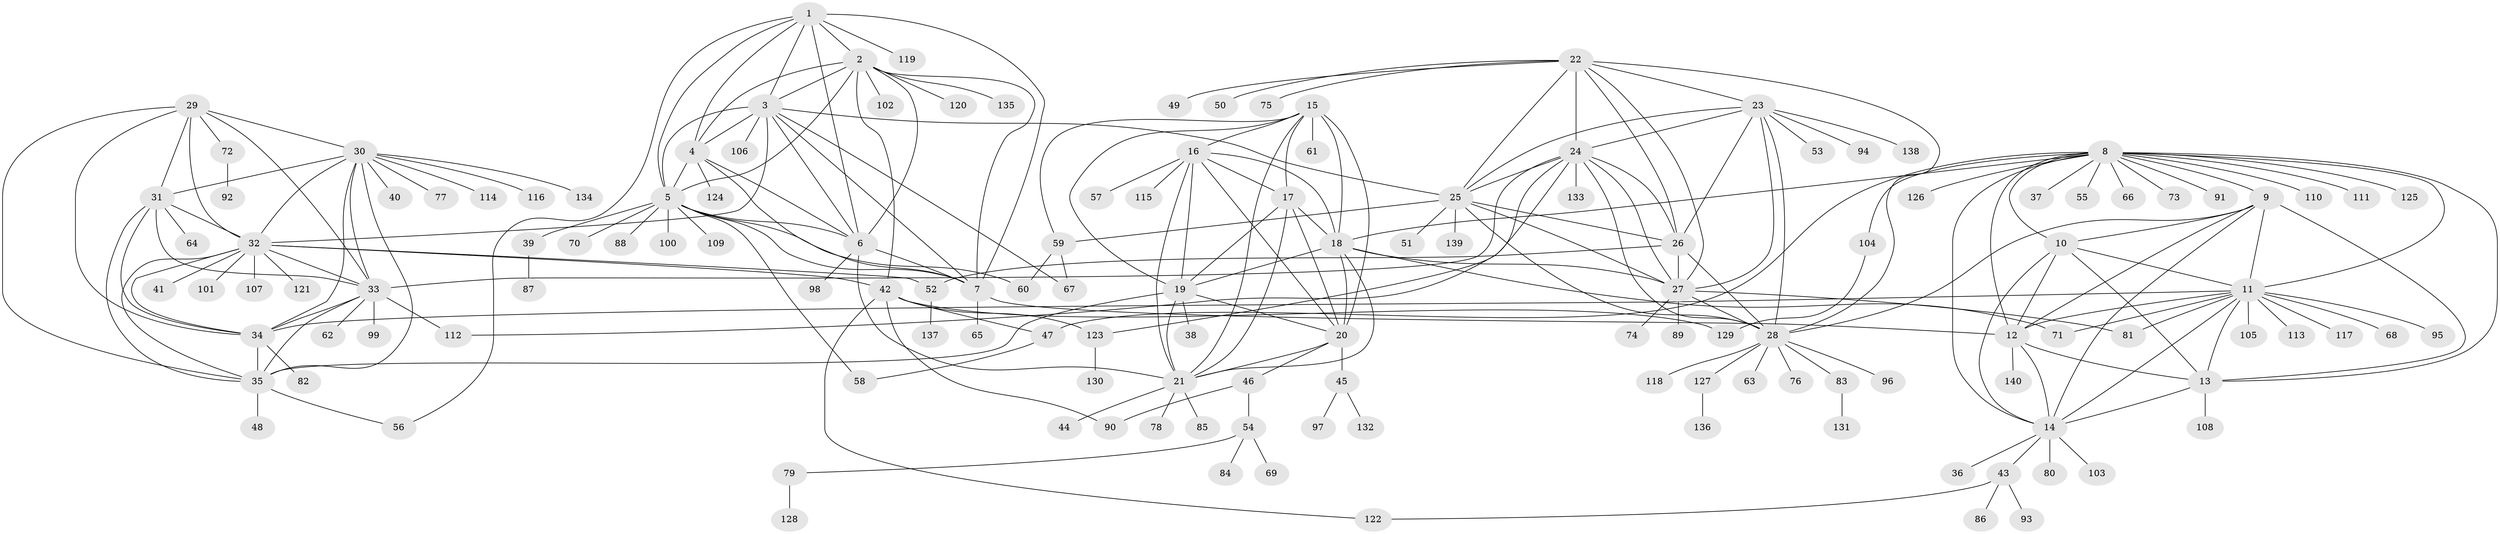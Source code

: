 // Generated by graph-tools (version 1.1) at 2025/55/03/09/25 04:55:19]
// undirected, 140 vertices, 235 edges
graph export_dot {
graph [start="1"]
  node [color=gray90,style=filled];
  1;
  2;
  3;
  4;
  5;
  6;
  7;
  8;
  9;
  10;
  11;
  12;
  13;
  14;
  15;
  16;
  17;
  18;
  19;
  20;
  21;
  22;
  23;
  24;
  25;
  26;
  27;
  28;
  29;
  30;
  31;
  32;
  33;
  34;
  35;
  36;
  37;
  38;
  39;
  40;
  41;
  42;
  43;
  44;
  45;
  46;
  47;
  48;
  49;
  50;
  51;
  52;
  53;
  54;
  55;
  56;
  57;
  58;
  59;
  60;
  61;
  62;
  63;
  64;
  65;
  66;
  67;
  68;
  69;
  70;
  71;
  72;
  73;
  74;
  75;
  76;
  77;
  78;
  79;
  80;
  81;
  82;
  83;
  84;
  85;
  86;
  87;
  88;
  89;
  90;
  91;
  92;
  93;
  94;
  95;
  96;
  97;
  98;
  99;
  100;
  101;
  102;
  103;
  104;
  105;
  106;
  107;
  108;
  109;
  110;
  111;
  112;
  113;
  114;
  115;
  116;
  117;
  118;
  119;
  120;
  121;
  122;
  123;
  124;
  125;
  126;
  127;
  128;
  129;
  130;
  131;
  132;
  133;
  134;
  135;
  136;
  137;
  138;
  139;
  140;
  1 -- 2;
  1 -- 3;
  1 -- 4;
  1 -- 5;
  1 -- 6;
  1 -- 7;
  1 -- 56;
  1 -- 119;
  2 -- 3;
  2 -- 4;
  2 -- 5;
  2 -- 6;
  2 -- 7;
  2 -- 42;
  2 -- 102;
  2 -- 120;
  2 -- 135;
  3 -- 4;
  3 -- 5;
  3 -- 6;
  3 -- 7;
  3 -- 25;
  3 -- 32;
  3 -- 67;
  3 -- 106;
  4 -- 5;
  4 -- 6;
  4 -- 7;
  4 -- 124;
  5 -- 6;
  5 -- 7;
  5 -- 39;
  5 -- 58;
  5 -- 60;
  5 -- 70;
  5 -- 88;
  5 -- 100;
  5 -- 109;
  6 -- 7;
  6 -- 21;
  6 -- 98;
  7 -- 12;
  7 -- 65;
  8 -- 9;
  8 -- 10;
  8 -- 11;
  8 -- 12;
  8 -- 13;
  8 -- 14;
  8 -- 18;
  8 -- 37;
  8 -- 47;
  8 -- 55;
  8 -- 66;
  8 -- 73;
  8 -- 91;
  8 -- 104;
  8 -- 110;
  8 -- 111;
  8 -- 125;
  8 -- 126;
  9 -- 10;
  9 -- 11;
  9 -- 12;
  9 -- 13;
  9 -- 14;
  9 -- 28;
  10 -- 11;
  10 -- 12;
  10 -- 13;
  10 -- 14;
  11 -- 12;
  11 -- 13;
  11 -- 14;
  11 -- 34;
  11 -- 68;
  11 -- 71;
  11 -- 81;
  11 -- 95;
  11 -- 105;
  11 -- 113;
  11 -- 117;
  12 -- 13;
  12 -- 14;
  12 -- 140;
  13 -- 14;
  13 -- 108;
  14 -- 36;
  14 -- 43;
  14 -- 80;
  14 -- 103;
  15 -- 16;
  15 -- 17;
  15 -- 18;
  15 -- 19;
  15 -- 20;
  15 -- 21;
  15 -- 59;
  15 -- 61;
  16 -- 17;
  16 -- 18;
  16 -- 19;
  16 -- 20;
  16 -- 21;
  16 -- 57;
  16 -- 115;
  17 -- 18;
  17 -- 19;
  17 -- 20;
  17 -- 21;
  18 -- 19;
  18 -- 20;
  18 -- 21;
  18 -- 27;
  18 -- 71;
  19 -- 20;
  19 -- 21;
  19 -- 35;
  19 -- 38;
  20 -- 21;
  20 -- 45;
  20 -- 46;
  21 -- 44;
  21 -- 78;
  21 -- 85;
  22 -- 23;
  22 -- 24;
  22 -- 25;
  22 -- 26;
  22 -- 27;
  22 -- 28;
  22 -- 49;
  22 -- 50;
  22 -- 75;
  23 -- 24;
  23 -- 25;
  23 -- 26;
  23 -- 27;
  23 -- 28;
  23 -- 53;
  23 -- 94;
  23 -- 138;
  24 -- 25;
  24 -- 26;
  24 -- 27;
  24 -- 28;
  24 -- 33;
  24 -- 112;
  24 -- 123;
  24 -- 133;
  25 -- 26;
  25 -- 27;
  25 -- 28;
  25 -- 51;
  25 -- 59;
  25 -- 139;
  26 -- 27;
  26 -- 28;
  26 -- 52;
  27 -- 28;
  27 -- 74;
  27 -- 81;
  27 -- 89;
  28 -- 63;
  28 -- 76;
  28 -- 83;
  28 -- 96;
  28 -- 118;
  28 -- 127;
  29 -- 30;
  29 -- 31;
  29 -- 32;
  29 -- 33;
  29 -- 34;
  29 -- 35;
  29 -- 72;
  30 -- 31;
  30 -- 32;
  30 -- 33;
  30 -- 34;
  30 -- 35;
  30 -- 40;
  30 -- 77;
  30 -- 114;
  30 -- 116;
  30 -- 134;
  31 -- 32;
  31 -- 33;
  31 -- 34;
  31 -- 35;
  31 -- 64;
  32 -- 33;
  32 -- 34;
  32 -- 35;
  32 -- 41;
  32 -- 42;
  32 -- 52;
  32 -- 101;
  32 -- 107;
  32 -- 121;
  33 -- 34;
  33 -- 35;
  33 -- 62;
  33 -- 99;
  33 -- 112;
  34 -- 35;
  34 -- 82;
  35 -- 48;
  35 -- 56;
  39 -- 87;
  42 -- 47;
  42 -- 90;
  42 -- 122;
  42 -- 123;
  42 -- 129;
  43 -- 86;
  43 -- 93;
  43 -- 122;
  45 -- 97;
  45 -- 132;
  46 -- 54;
  46 -- 90;
  47 -- 58;
  52 -- 137;
  54 -- 69;
  54 -- 79;
  54 -- 84;
  59 -- 60;
  59 -- 67;
  72 -- 92;
  79 -- 128;
  83 -- 131;
  104 -- 129;
  123 -- 130;
  127 -- 136;
}
